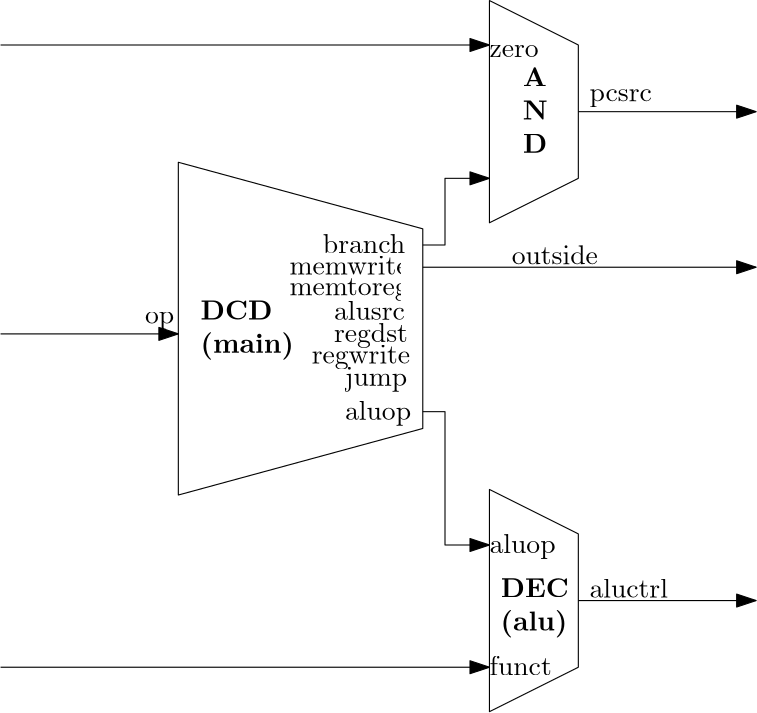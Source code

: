 <?xml version="1.0"?>
<!DOCTYPE ipe SYSTEM "ipe.dtd">
<ipe version="70212" creator="Ipe 7.2.12">
<info created="D:20200712181626" modified="D:20200801110532"/>
<ipestyle name="basic">
<symbol name="arrow/arc(spx)">
<path stroke="sym-stroke" fill="sym-stroke" pen="sym-pen">
0 0 m
-1 0.333 l
-1 -0.333 l
h
</path>
</symbol>
<symbol name="arrow/farc(spx)">
<path stroke="sym-stroke" fill="white" pen="sym-pen">
0 0 m
-1 0.333 l
-1 -0.333 l
h
</path>
</symbol>
<symbol name="arrow/ptarc(spx)">
<path stroke="sym-stroke" fill="sym-stroke" pen="sym-pen">
0 0 m
-1 0.333 l
-0.8 0 l
-1 -0.333 l
h
</path>
</symbol>
<symbol name="arrow/fptarc(spx)">
<path stroke="sym-stroke" fill="white" pen="sym-pen">
0 0 m
-1 0.333 l
-0.8 0 l
-1 -0.333 l
h
</path>
</symbol>
<symbol name="mark/circle(sx)" transformations="translations">
<path fill="sym-stroke">
0.6 0 0 0.6 0 0 e
0.4 0 0 0.4 0 0 e
</path>
</symbol>
<symbol name="mark/disk(sx)" transformations="translations">
<path fill="sym-stroke">
0.6 0 0 0.6 0 0 e
</path>
</symbol>
<symbol name="mark/fdisk(sfx)" transformations="translations">
<group>
<path fill="sym-fill">
0.5 0 0 0.5 0 0 e
</path>
<path fill="sym-stroke" fillrule="eofill">
0.6 0 0 0.6 0 0 e
0.4 0 0 0.4 0 0 e
</path>
</group>
</symbol>
<symbol name="mark/box(sx)" transformations="translations">
<path fill="sym-stroke" fillrule="eofill">
-0.6 -0.6 m
0.6 -0.6 l
0.6 0.6 l
-0.6 0.6 l
h
-0.4 -0.4 m
0.4 -0.4 l
0.4 0.4 l
-0.4 0.4 l
h
</path>
</symbol>
<symbol name="mark/square(sx)" transformations="translations">
<path fill="sym-stroke">
-0.6 -0.6 m
0.6 -0.6 l
0.6 0.6 l
-0.6 0.6 l
h
</path>
</symbol>
<symbol name="mark/fsquare(sfx)" transformations="translations">
<group>
<path fill="sym-fill">
-0.5 -0.5 m
0.5 -0.5 l
0.5 0.5 l
-0.5 0.5 l
h
</path>
<path fill="sym-stroke" fillrule="eofill">
-0.6 -0.6 m
0.6 -0.6 l
0.6 0.6 l
-0.6 0.6 l
h
-0.4 -0.4 m
0.4 -0.4 l
0.4 0.4 l
-0.4 0.4 l
h
</path>
</group>
</symbol>
<symbol name="mark/cross(sx)" transformations="translations">
<group>
<path fill="sym-stroke">
-0.43 -0.57 m
0.57 0.43 l
0.43 0.57 l
-0.57 -0.43 l
h
</path>
<path fill="sym-stroke">
-0.43 0.57 m
0.57 -0.43 l
0.43 -0.57 l
-0.57 0.43 l
h
</path>
</group>
</symbol>
<symbol name="arrow/fnormal(spx)">
<path stroke="sym-stroke" fill="white" pen="sym-pen">
0 0 m
-1 0.333 l
-1 -0.333 l
h
</path>
</symbol>
<symbol name="arrow/pointed(spx)">
<path stroke="sym-stroke" fill="sym-stroke" pen="sym-pen">
0 0 m
-1 0.333 l
-0.8 0 l
-1 -0.333 l
h
</path>
</symbol>
<symbol name="arrow/fpointed(spx)">
<path stroke="sym-stroke" fill="white" pen="sym-pen">
0 0 m
-1 0.333 l
-0.8 0 l
-1 -0.333 l
h
</path>
</symbol>
<symbol name="arrow/linear(spx)">
<path stroke="sym-stroke" pen="sym-pen">
-1 0.333 m
0 0 l
-1 -0.333 l
</path>
</symbol>
<symbol name="arrow/fdouble(spx)">
<path stroke="sym-stroke" fill="white" pen="sym-pen">
0 0 m
-1 0.333 l
-1 -0.333 l
h
-1 0 m
-2 0.333 l
-2 -0.333 l
h
</path>
</symbol>
<symbol name="arrow/double(spx)">
<path stroke="sym-stroke" fill="sym-stroke" pen="sym-pen">
0 0 m
-1 0.333 l
-1 -0.333 l
h
-1 0 m
-2 0.333 l
-2 -0.333 l
h
</path>
</symbol>
<pen name="heavier" value="0.8"/>
<pen name="fat" value="1.2"/>
<pen name="ultrafat" value="2"/>
<symbolsize name="large" value="5"/>
<symbolsize name="small" value="2"/>
<symbolsize name="tiny" value="1.1"/>
<arrowsize name="large" value="10"/>
<arrowsize name="small" value="5"/>
<arrowsize name="tiny" value="3"/>
<color name="red" value="1 0 0"/>
<color name="green" value="0 1 0"/>
<color name="blue" value="0 0 1"/>
<color name="yellow" value="1 1 0"/>
<color name="orange" value="1 0.647 0"/>
<color name="gold" value="1 0.843 0"/>
<color name="purple" value="0.627 0.125 0.941"/>
<color name="gray" value="0.745"/>
<color name="brown" value="0.647 0.165 0.165"/>
<color name="navy" value="0 0 0.502"/>
<color name="pink" value="1 0.753 0.796"/>
<color name="seagreen" value="0.18 0.545 0.341"/>
<color name="turquoise" value="0.251 0.878 0.816"/>
<color name="violet" value="0.933 0.51 0.933"/>
<color name="darkblue" value="0 0 0.545"/>
<color name="darkcyan" value="0 0.545 0.545"/>
<color name="darkgray" value="0.663"/>
<color name="darkgreen" value="0 0.392 0"/>
<color name="darkmagenta" value="0.545 0 0.545"/>
<color name="darkorange" value="1 0.549 0"/>
<color name="darkred" value="0.545 0 0"/>
<color name="lightblue" value="0.678 0.847 0.902"/>
<color name="lightcyan" value="0.878 1 1"/>
<color name="lightgray" value="0.827"/>
<color name="lightgreen" value="0.565 0.933 0.565"/>
<color name="lightyellow" value="1 1 0.878"/>
<dashstyle name="dashed" value="[4] 0"/>
<dashstyle name="dotted" value="[1 3] 0"/>
<dashstyle name="dash dotted" value="[4 2 1 2] 0"/>
<dashstyle name="dash dot dotted" value="[4 2 1 2 1 2] 0"/>
<textsize name="large" value="\large"/>
<textsize name="Large" value="\Large"/>
<textsize name="LARGE" value="\LARGE"/>
<textsize name="huge" value="\huge"/>
<textsize name="Huge" value="\Huge"/>
<textsize name="small" value="\small"/>
<textsize name="footnote" value="\footnotesize"/>
<textsize name="tiny" value="\tiny"/>
<textstyle name="center" begin="\begin{center}" end="\end{center}"/>
<textstyle name="itemize" begin="\begin{itemize}" end="\end{itemize}"/>
<textstyle name="item" begin="\begin{itemize}\item{}" end="\end{itemize}"/>
<gridsize name="4 pts" value="4"/>
<gridsize name="8 pts (~3 mm)" value="8"/>
<gridsize name="16 pts (~6 mm)" value="16"/>
<gridsize name="32 pts (~12 mm)" value="32"/>
<gridsize name="10 pts (~3.5 mm)" value="10"/>
<gridsize name="20 pts (~7 mm)" value="20"/>
<gridsize name="14 pts (~5 mm)" value="14"/>
<gridsize name="28 pts (~10 mm)" value="28"/>
<gridsize name="56 pts (~20 mm)" value="56"/>
<anglesize name="90 deg" value="90"/>
<anglesize name="60 deg" value="60"/>
<anglesize name="45 deg" value="45"/>
<anglesize name="30 deg" value="30"/>
<anglesize name="22.5 deg" value="22.5"/>
<opacity name="10%" value="0.1"/>
<opacity name="30%" value="0.3"/>
<opacity name="50%" value="0.5"/>
<opacity name="75%" value="0.75"/>
<tiling name="falling" angle="-60" step="4" width="1"/>
<tiling name="rising" angle="30" step="4" width="1"/>
</ipestyle>
<page>
<layer name="alpha"/>
<view layers="alpha" active="alpha"/>
<text layer="alpha" matrix="1 0 0 1 -8 -8" transformations="translations" pos="128 736" stroke="black" type="minipage" width="64" height="13.121" depth="8.16" valign="top">\textbf{DCD\\(main)}</text>
<path matrix="1.375 0 0 1.49722 -42 -372.089" stroke="black">
112 768 m
112 688 l
176 704 l
176 752 l
h
</path>
<text matrix="1 0 0 1 -56 -52" transformations="translations" pos="156 776" stroke="black" type="minipage" width="40" height="5.607" depth="0.62" valign="top">op</text>
<text matrix="1.5 0 0 1.25 -82 -234" transformations="translations" pos="156 776" stroke="black" type="minipage" width="40" height="6.525" depth="1.54" valign="top">memtoreg</text>
<text matrix="1.5 0 0 1.25 -82 -226" transformations="translations" pos="156 776" stroke="black" type="minipage" width="40" height="5.824" depth="0.83" valign="top">memwrite</text>
<text matrix="1.5 0 0 1.25 -70 -218" transformations="translations" pos="156 776" stroke="black" type="minipage" width="40" height="5.958" depth="0.96" valign="top">branch</text>
<text matrix="1.5 0 0 1.25 -66 -242" transformations="translations" pos="156 776" stroke="black" type="minipage" width="40" height="5.958" depth="0.96" valign="top">alusrc</text>
<text matrix="1.5 0 0 1.25 -66 -250" transformations="translations" pos="156 776" stroke="black" type="minipage" width="40" height="6.926" depth="1.93" valign="top">regdst</text>
<text matrix="1.5 0 0 1.25 -74 -258" transformations="translations" pos="156 776" stroke="black" type="minipage" width="40" height="6.791" depth="1.8" valign="top">regwrite</text>
<text matrix="1.5 0 0 1.25 -62 -266" transformations="translations" pos="156 776" stroke="black" type="minipage" width="40" height="6.791" depth="1.8" valign="top">jump</text>
<text matrix="1.5 0 0 1.25 -62 -278" transformations="translations" pos="156 776" stroke="black" type="minipage" width="40" height="6.926" depth="1.93" valign="top">aluop</text>
<text matrix="1 0 0 1 100 -108" transformations="translations" pos="128 736" stroke="black" type="minipage" width="64" height="13.121" depth="8.16" valign="top">\textbf{DEC\\(alu)}</text>
<path matrix="1 0 0 1 112 -108" stroke="black">
112 768 m
112 688 l
144 704 l
144 752 l
h
</path>
<text matrix="1 0 0 1 68 -176" transformations="translations" pos="156 776" stroke="black" type="minipage" width="40" height="5.958" depth="0.96" valign="top">funct</text>
<text matrix="1 0 0 1 68 -132" transformations="translations" pos="156 776" stroke="black" type="minipage" width="40" height="6.926" depth="1.93" valign="top">aluop</text>
<text matrix="1 0 0 1 104 -148" transformations="translations" pos="156 776" stroke="black" type="minipage" width="40" height="5.958" depth="0.96" valign="top">aluctrl</text>
<path stroke="black" arrow="normal/normal">
200 740 m
320 740 l
</path>
<text matrix="1 0 0 1 20 -20" transformations="translations" pos="212 768" stroke="black" type="minipage" width="36" height="5.958" depth="0.96" valign="top">outside</text>
<path stroke="black" arrow="normal/normal">
48 716 m
112 716 l
</path>
<path stroke="black" arrow="normal/normal">
48 596 m
224 596 l
</path>
<path stroke="black" arrow="normal/normal">
200 688 m
208 688 l
208 640 l
224 640 l
</path>
<path stroke="black" arrow="normal/normal">
256 620 m
320 620 l
</path>
<text matrix="1 0 0 1 108 76" transformations="translations" pos="128 736" stroke="black" type="minipage" width="64" height="17.856" depth="12.89" valign="top">\textbf{A\\N\\D}</text>
<path matrix="1 0 0 1 112 68" stroke="black">
112 768 m
112 688 l
144 704 l
144 752 l
h
</path>
<text matrix="1 0 0 1 68 44" transformations="translations" pos="156 776" stroke="black" type="minipage" width="40" height="4.635" depth="0" valign="top">zero</text>
<text matrix="1 0 0 1 104 28" transformations="translations" pos="156 776" stroke="black" type="minipage" width="40" height="5.607" depth="0.62" valign="top">pcsrc</text>
<path stroke="black" arrow="normal/normal">
200 748 m
208 748 l
208 772 l
224 772 l
</path>
<path stroke="black" arrow="normal/normal">
256 796 m
320 796 l
</path>
<path stroke="black" arrow="normal/normal">
48 820 m
224 820 l
</path>
</page>
</ipe>
